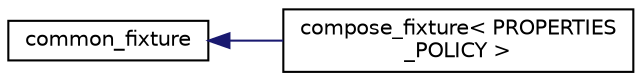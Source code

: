 digraph "Graphical Class Hierarchy"
{
  edge [fontname="Helvetica",fontsize="10",labelfontname="Helvetica",labelfontsize="10"];
  node [fontname="Helvetica",fontsize="10",shape=record];
  rankdir="LR";
  Node0 [label="common_fixture",height=0.2,width=0.4,color="black", fillcolor="white", style="filled",URL="$classcommon__fixture.html"];
  Node0 -> Node1 [dir="back",color="midnightblue",fontsize="10",style="solid",fontname="Helvetica"];
  Node1 [label="compose_fixture\< PROPERTIES\l_POLICY \>",height=0.2,width=0.4,color="black", fillcolor="white", style="filled",URL="$classcompose__fixture.html"];
}

